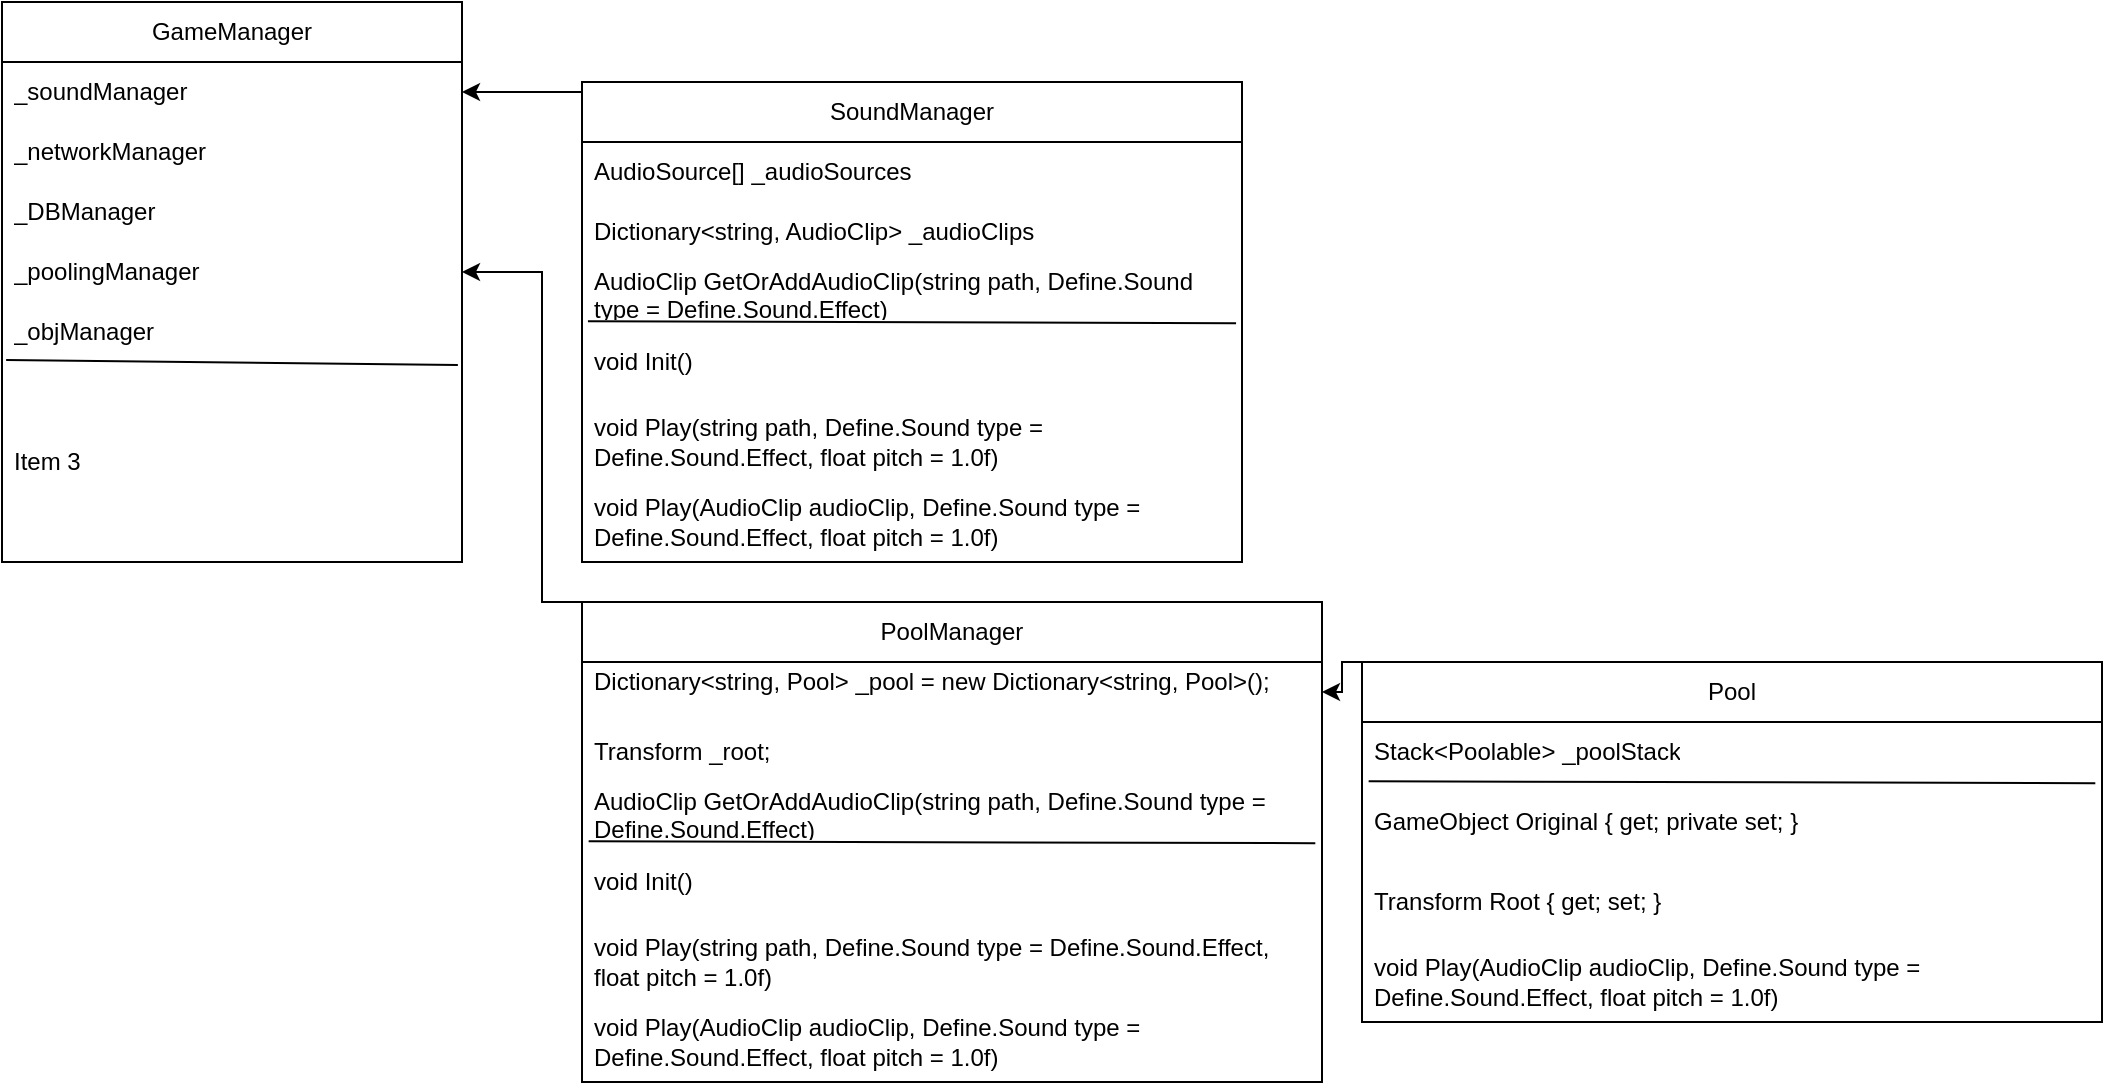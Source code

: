 <mxfile version="21.0.6" type="github">
  <diagram id="C5RBs43oDa-KdzZeNtuy" name="Page-1">
    <mxGraphModel dx="1105" dy="2907" grid="1" gridSize="10" guides="1" tooltips="1" connect="1" arrows="1" fold="1" page="1" pageScale="1" pageWidth="827" pageHeight="1169" math="0" shadow="0">
      <root>
        <mxCell id="WIyWlLk6GJQsqaUBKTNV-0" />
        <mxCell id="WIyWlLk6GJQsqaUBKTNV-1" parent="WIyWlLk6GJQsqaUBKTNV-0" />
        <mxCell id="4SLkQNdMUHOu_BhptTHL-6" value="GameManager" style="swimlane;fontStyle=0;childLayout=stackLayout;horizontal=1;startSize=30;horizontalStack=0;resizeParent=1;resizeParentMax=0;resizeLast=0;collapsible=1;marginBottom=0;whiteSpace=wrap;html=1;fontSize=12;" vertex="1" parent="WIyWlLk6GJQsqaUBKTNV-1">
          <mxGeometry x="350" y="-2250" width="230" height="280" as="geometry">
            <mxRectangle x="280" y="-1100" width="60" height="30" as="alternateBounds" />
          </mxGeometry>
        </mxCell>
        <mxCell id="4SLkQNdMUHOu_BhptTHL-7" value="_soundManager" style="text;strokeColor=none;fillColor=none;align=left;verticalAlign=middle;spacingLeft=4;spacingRight=4;overflow=hidden;points=[[0,0.5],[1,0.5]];portConstraint=eastwest;rotatable=0;whiteSpace=wrap;html=1;" vertex="1" parent="4SLkQNdMUHOu_BhptTHL-6">
          <mxGeometry y="30" width="230" height="30" as="geometry" />
        </mxCell>
        <mxCell id="4SLkQNdMUHOu_BhptTHL-8" value="_networkManager" style="text;strokeColor=none;fillColor=none;align=left;verticalAlign=middle;spacingLeft=4;spacingRight=4;overflow=hidden;points=[[0,0.5],[1,0.5]];portConstraint=eastwest;rotatable=0;whiteSpace=wrap;html=1;" vertex="1" parent="4SLkQNdMUHOu_BhptTHL-6">
          <mxGeometry y="60" width="230" height="30" as="geometry" />
        </mxCell>
        <mxCell id="4SLkQNdMUHOu_BhptTHL-11" value="_DBManager" style="text;strokeColor=none;fillColor=none;align=left;verticalAlign=middle;spacingLeft=4;spacingRight=4;overflow=hidden;points=[[0,0.5],[1,0.5]];portConstraint=eastwest;rotatable=0;whiteSpace=wrap;html=1;" vertex="1" parent="4SLkQNdMUHOu_BhptTHL-6">
          <mxGeometry y="90" width="230" height="30" as="geometry" />
        </mxCell>
        <mxCell id="4SLkQNdMUHOu_BhptTHL-12" value="_poolingManager" style="text;strokeColor=none;fillColor=none;align=left;verticalAlign=middle;spacingLeft=4;spacingRight=4;overflow=hidden;points=[[0,0.5],[1,0.5]];portConstraint=eastwest;rotatable=0;whiteSpace=wrap;html=1;" vertex="1" parent="4SLkQNdMUHOu_BhptTHL-6">
          <mxGeometry y="120" width="230" height="30" as="geometry" />
        </mxCell>
        <mxCell id="4SLkQNdMUHOu_BhptTHL-13" value="_objManager" style="text;strokeColor=none;fillColor=none;align=left;verticalAlign=middle;spacingLeft=4;spacingRight=4;overflow=hidden;points=[[0,0.5],[1,0.5]];portConstraint=eastwest;rotatable=0;whiteSpace=wrap;html=1;" vertex="1" parent="4SLkQNdMUHOu_BhptTHL-6">
          <mxGeometry y="150" width="230" height="30" as="geometry" />
        </mxCell>
        <mxCell id="4SLkQNdMUHOu_BhptTHL-9" value="Item 3" style="text;strokeColor=none;fillColor=none;align=left;verticalAlign=middle;spacingLeft=4;spacingRight=4;overflow=hidden;points=[[0,0.5],[1,0.5]];portConstraint=eastwest;rotatable=0;whiteSpace=wrap;html=1;" vertex="1" parent="4SLkQNdMUHOu_BhptTHL-6">
          <mxGeometry y="180" width="230" height="100" as="geometry" />
        </mxCell>
        <mxCell id="4SLkQNdMUHOu_BhptTHL-10" value="" style="endArrow=none;html=1;rounded=0;exitX=0.009;exitY=-0.01;exitDx=0;exitDy=0;exitPerimeter=0;entryX=0.991;entryY=0.015;entryDx=0;entryDy=0;entryPerimeter=0;" edge="1" parent="4SLkQNdMUHOu_BhptTHL-6" source="4SLkQNdMUHOu_BhptTHL-9" target="4SLkQNdMUHOu_BhptTHL-9">
          <mxGeometry width="50" height="50" relative="1" as="geometry">
            <mxPoint x="110" y="60" as="sourcePoint" />
            <mxPoint x="226" y="120" as="targetPoint" />
            <Array as="points" />
          </mxGeometry>
        </mxCell>
        <mxCell id="4SLkQNdMUHOu_BhptTHL-35" style="edgeStyle=orthogonalEdgeStyle;rounded=0;orthogonalLoop=1;jettySize=auto;html=1;exitX=0;exitY=0;exitDx=0;exitDy=0;entryX=1;entryY=0.5;entryDx=0;entryDy=0;" edge="1" parent="WIyWlLk6GJQsqaUBKTNV-1" source="4SLkQNdMUHOu_BhptTHL-14" target="4SLkQNdMUHOu_BhptTHL-7">
          <mxGeometry relative="1" as="geometry">
            <Array as="points">
              <mxPoint x="640" y="-2205" />
            </Array>
          </mxGeometry>
        </mxCell>
        <mxCell id="4SLkQNdMUHOu_BhptTHL-14" value="SoundManager" style="swimlane;fontStyle=0;childLayout=stackLayout;horizontal=1;startSize=30;horizontalStack=0;resizeParent=1;resizeParentMax=0;resizeLast=0;collapsible=1;marginBottom=0;whiteSpace=wrap;html=1;fontSize=12;" vertex="1" parent="WIyWlLk6GJQsqaUBKTNV-1">
          <mxGeometry x="640" y="-2210" width="330" height="240" as="geometry">
            <mxRectangle x="280" y="-1100" width="60" height="30" as="alternateBounds" />
          </mxGeometry>
        </mxCell>
        <mxCell id="4SLkQNdMUHOu_BhptTHL-18" value="AudioSource[] _audioSources&amp;nbsp;" style="text;strokeColor=none;fillColor=none;align=left;verticalAlign=middle;spacingLeft=4;spacingRight=4;overflow=hidden;points=[[0,0.5],[1,0.5]];portConstraint=eastwest;rotatable=0;whiteSpace=wrap;html=1;" vertex="1" parent="4SLkQNdMUHOu_BhptTHL-14">
          <mxGeometry y="30" width="330" height="30" as="geometry" />
        </mxCell>
        <mxCell id="4SLkQNdMUHOu_BhptTHL-19" value="Dictionary&amp;lt;string, AudioClip&amp;gt; _audioClips&amp;nbsp;" style="text;strokeColor=none;fillColor=none;align=left;verticalAlign=middle;spacingLeft=4;spacingRight=4;overflow=hidden;points=[[0,0.5],[1,0.5]];portConstraint=eastwest;rotatable=0;whiteSpace=wrap;html=1;" vertex="1" parent="4SLkQNdMUHOu_BhptTHL-14">
          <mxGeometry y="60" width="330" height="30" as="geometry" />
        </mxCell>
        <mxCell id="4SLkQNdMUHOu_BhptTHL-37" value="AudioClip GetOrAddAudioClip(string path, Define.Sound type = Define.Sound.Effect)" style="text;strokeColor=none;fillColor=none;align=left;verticalAlign=middle;spacingLeft=4;spacingRight=4;overflow=hidden;points=[[0,0.5],[1,0.5]];portConstraint=eastwest;rotatable=0;whiteSpace=wrap;html=1;" vertex="1" parent="4SLkQNdMUHOu_BhptTHL-14">
          <mxGeometry y="90" width="330" height="30" as="geometry" />
        </mxCell>
        <mxCell id="4SLkQNdMUHOu_BhptTHL-20" value="void Init()" style="text;strokeColor=none;fillColor=none;align=left;verticalAlign=middle;spacingLeft=4;spacingRight=4;overflow=hidden;points=[[0,0.5],[1,0.5]];portConstraint=eastwest;rotatable=0;whiteSpace=wrap;html=1;" vertex="1" parent="4SLkQNdMUHOu_BhptTHL-14">
          <mxGeometry y="120" width="330" height="40" as="geometry" />
        </mxCell>
        <mxCell id="4SLkQNdMUHOu_BhptTHL-21" value="" style="endArrow=none;html=1;rounded=0;exitX=0.009;exitY=-0.01;exitDx=0;exitDy=0;exitPerimeter=0;entryX=0.991;entryY=0.015;entryDx=0;entryDy=0;entryPerimeter=0;" edge="1" parent="4SLkQNdMUHOu_BhptTHL-14" source="4SLkQNdMUHOu_BhptTHL-20" target="4SLkQNdMUHOu_BhptTHL-20">
          <mxGeometry width="50" height="50" relative="1" as="geometry">
            <mxPoint x="110" y="60" as="sourcePoint" />
            <mxPoint x="226" y="120" as="targetPoint" />
            <Array as="points" />
          </mxGeometry>
        </mxCell>
        <mxCell id="4SLkQNdMUHOu_BhptTHL-26" value="void Play(string path, Define.Sound type = Define.Sound.Effect, float pitch = 1.0f)" style="text;strokeColor=none;fillColor=none;align=left;verticalAlign=middle;spacingLeft=4;spacingRight=4;overflow=hidden;points=[[0,0.5],[1,0.5]];portConstraint=eastwest;rotatable=0;whiteSpace=wrap;html=1;" vertex="1" parent="4SLkQNdMUHOu_BhptTHL-14">
          <mxGeometry y="160" width="330" height="40" as="geometry" />
        </mxCell>
        <mxCell id="4SLkQNdMUHOu_BhptTHL-36" value="void Play(AudioClip audioClip, Define.Sound type = Define.Sound.Effect, float pitch = 1.0f)" style="text;strokeColor=none;fillColor=none;align=left;verticalAlign=middle;spacingLeft=4;spacingRight=4;overflow=hidden;points=[[0,0.5],[1,0.5]];portConstraint=eastwest;rotatable=0;whiteSpace=wrap;html=1;" vertex="1" parent="4SLkQNdMUHOu_BhptTHL-14">
          <mxGeometry y="200" width="330" height="40" as="geometry" />
        </mxCell>
        <mxCell id="4SLkQNdMUHOu_BhptTHL-55" style="edgeStyle=orthogonalEdgeStyle;rounded=0;orthogonalLoop=1;jettySize=auto;html=1;exitX=0;exitY=0;exitDx=0;exitDy=0;entryX=1;entryY=0.5;entryDx=0;entryDy=0;" edge="1" parent="WIyWlLk6GJQsqaUBKTNV-1" source="4SLkQNdMUHOu_BhptTHL-38" target="4SLkQNdMUHOu_BhptTHL-12">
          <mxGeometry relative="1" as="geometry">
            <Array as="points">
              <mxPoint x="620" y="-1950" />
              <mxPoint x="620" y="-2115" />
            </Array>
          </mxGeometry>
        </mxCell>
        <mxCell id="4SLkQNdMUHOu_BhptTHL-38" value="PoolManager" style="swimlane;fontStyle=0;childLayout=stackLayout;horizontal=1;startSize=30;horizontalStack=0;resizeParent=1;resizeParentMax=0;resizeLast=0;collapsible=1;marginBottom=0;whiteSpace=wrap;html=1;fontSize=12;" vertex="1" parent="WIyWlLk6GJQsqaUBKTNV-1">
          <mxGeometry x="640" y="-1950" width="370" height="240" as="geometry">
            <mxRectangle x="280" y="-1100" width="60" height="30" as="alternateBounds" />
          </mxGeometry>
        </mxCell>
        <mxCell id="4SLkQNdMUHOu_BhptTHL-39" value="&lt;div&gt;Dictionary&amp;lt;string, Pool&amp;gt; _pool = new Dictionary&amp;lt;string, Pool&amp;gt;();&lt;/div&gt;&lt;div&gt;&lt;br&gt;&lt;/div&gt;" style="text;strokeColor=none;fillColor=none;align=left;verticalAlign=middle;spacingLeft=4;spacingRight=4;overflow=hidden;points=[[0,0.5],[1,0.5]];portConstraint=eastwest;rotatable=0;whiteSpace=wrap;html=1;" vertex="1" parent="4SLkQNdMUHOu_BhptTHL-38">
          <mxGeometry y="30" width="370" height="30" as="geometry" />
        </mxCell>
        <mxCell id="4SLkQNdMUHOu_BhptTHL-40" value="Transform _root;" style="text;strokeColor=none;fillColor=none;align=left;verticalAlign=middle;spacingLeft=4;spacingRight=4;overflow=hidden;points=[[0,0.5],[1,0.5]];portConstraint=eastwest;rotatable=0;whiteSpace=wrap;html=1;" vertex="1" parent="4SLkQNdMUHOu_BhptTHL-38">
          <mxGeometry y="60" width="370" height="30" as="geometry" />
        </mxCell>
        <mxCell id="4SLkQNdMUHOu_BhptTHL-41" value="AudioClip GetOrAddAudioClip(string path, Define.Sound type = Define.Sound.Effect)" style="text;strokeColor=none;fillColor=none;align=left;verticalAlign=middle;spacingLeft=4;spacingRight=4;overflow=hidden;points=[[0,0.5],[1,0.5]];portConstraint=eastwest;rotatable=0;whiteSpace=wrap;html=1;" vertex="1" parent="4SLkQNdMUHOu_BhptTHL-38">
          <mxGeometry y="90" width="370" height="30" as="geometry" />
        </mxCell>
        <mxCell id="4SLkQNdMUHOu_BhptTHL-42" value="void Init()" style="text;strokeColor=none;fillColor=none;align=left;verticalAlign=middle;spacingLeft=4;spacingRight=4;overflow=hidden;points=[[0,0.5],[1,0.5]];portConstraint=eastwest;rotatable=0;whiteSpace=wrap;html=1;" vertex="1" parent="4SLkQNdMUHOu_BhptTHL-38">
          <mxGeometry y="120" width="370" height="40" as="geometry" />
        </mxCell>
        <mxCell id="4SLkQNdMUHOu_BhptTHL-43" value="" style="endArrow=none;html=1;rounded=0;exitX=0.009;exitY=-0.01;exitDx=0;exitDy=0;exitPerimeter=0;entryX=0.991;entryY=0.015;entryDx=0;entryDy=0;entryPerimeter=0;" edge="1" parent="4SLkQNdMUHOu_BhptTHL-38" source="4SLkQNdMUHOu_BhptTHL-42" target="4SLkQNdMUHOu_BhptTHL-42">
          <mxGeometry width="50" height="50" relative="1" as="geometry">
            <mxPoint x="110" y="60" as="sourcePoint" />
            <mxPoint x="226" y="120" as="targetPoint" />
            <Array as="points" />
          </mxGeometry>
        </mxCell>
        <mxCell id="4SLkQNdMUHOu_BhptTHL-44" value="void Play(string path, Define.Sound type = Define.Sound.Effect, float pitch = 1.0f)" style="text;strokeColor=none;fillColor=none;align=left;verticalAlign=middle;spacingLeft=4;spacingRight=4;overflow=hidden;points=[[0,0.5],[1,0.5]];portConstraint=eastwest;rotatable=0;whiteSpace=wrap;html=1;" vertex="1" parent="4SLkQNdMUHOu_BhptTHL-38">
          <mxGeometry y="160" width="370" height="40" as="geometry" />
        </mxCell>
        <mxCell id="4SLkQNdMUHOu_BhptTHL-45" value="void Play(AudioClip audioClip, Define.Sound type = Define.Sound.Effect, float pitch = 1.0f)" style="text;strokeColor=none;fillColor=none;align=left;verticalAlign=middle;spacingLeft=4;spacingRight=4;overflow=hidden;points=[[0,0.5],[1,0.5]];portConstraint=eastwest;rotatable=0;whiteSpace=wrap;html=1;" vertex="1" parent="4SLkQNdMUHOu_BhptTHL-38">
          <mxGeometry y="200" width="370" height="40" as="geometry" />
        </mxCell>
        <mxCell id="4SLkQNdMUHOu_BhptTHL-54" style="edgeStyle=orthogonalEdgeStyle;rounded=0;orthogonalLoop=1;jettySize=auto;html=1;exitX=0;exitY=0;exitDx=0;exitDy=0;entryX=1;entryY=0.5;entryDx=0;entryDy=0;" edge="1" parent="WIyWlLk6GJQsqaUBKTNV-1" source="4SLkQNdMUHOu_BhptTHL-46" target="4SLkQNdMUHOu_BhptTHL-39">
          <mxGeometry relative="1" as="geometry">
            <Array as="points">
              <mxPoint x="1020" y="-1920" />
              <mxPoint x="1020" y="-1905" />
            </Array>
          </mxGeometry>
        </mxCell>
        <mxCell id="4SLkQNdMUHOu_BhptTHL-46" value="Pool" style="swimlane;fontStyle=0;childLayout=stackLayout;horizontal=1;startSize=30;horizontalStack=0;resizeParent=1;resizeParentMax=0;resizeLast=0;collapsible=1;marginBottom=0;whiteSpace=wrap;html=1;fontSize=12;" vertex="1" parent="WIyWlLk6GJQsqaUBKTNV-1">
          <mxGeometry x="1030" y="-1920" width="370" height="180" as="geometry">
            <mxRectangle x="280" y="-1100" width="60" height="30" as="alternateBounds" />
          </mxGeometry>
        </mxCell>
        <mxCell id="4SLkQNdMUHOu_BhptTHL-47" value="&lt;div&gt;Stack&amp;lt;Poolable&amp;gt; _poolStack&lt;br&gt;&lt;/div&gt;" style="text;strokeColor=none;fillColor=none;align=left;verticalAlign=middle;spacingLeft=4;spacingRight=4;overflow=hidden;points=[[0,0.5],[1,0.5]];portConstraint=eastwest;rotatable=0;whiteSpace=wrap;html=1;" vertex="1" parent="4SLkQNdMUHOu_BhptTHL-46">
          <mxGeometry y="30" width="370" height="30" as="geometry" />
        </mxCell>
        <mxCell id="4SLkQNdMUHOu_BhptTHL-50" value="GameObject Original { get; private set; }" style="text;strokeColor=none;fillColor=none;align=left;verticalAlign=middle;spacingLeft=4;spacingRight=4;overflow=hidden;points=[[0,0.5],[1,0.5]];portConstraint=eastwest;rotatable=0;whiteSpace=wrap;html=1;" vertex="1" parent="4SLkQNdMUHOu_BhptTHL-46">
          <mxGeometry y="60" width="370" height="40" as="geometry" />
        </mxCell>
        <mxCell id="4SLkQNdMUHOu_BhptTHL-51" value="" style="endArrow=none;html=1;rounded=0;exitX=0.009;exitY=-0.01;exitDx=0;exitDy=0;exitPerimeter=0;entryX=0.991;entryY=0.015;entryDx=0;entryDy=0;entryPerimeter=0;" edge="1" parent="4SLkQNdMUHOu_BhptTHL-46" source="4SLkQNdMUHOu_BhptTHL-50" target="4SLkQNdMUHOu_BhptTHL-50">
          <mxGeometry width="50" height="50" relative="1" as="geometry">
            <mxPoint x="110" y="60" as="sourcePoint" />
            <mxPoint x="226" y="120" as="targetPoint" />
            <Array as="points" />
          </mxGeometry>
        </mxCell>
        <mxCell id="4SLkQNdMUHOu_BhptTHL-52" value="Transform Root { get; set; }" style="text;strokeColor=none;fillColor=none;align=left;verticalAlign=middle;spacingLeft=4;spacingRight=4;overflow=hidden;points=[[0,0.5],[1,0.5]];portConstraint=eastwest;rotatable=0;whiteSpace=wrap;html=1;" vertex="1" parent="4SLkQNdMUHOu_BhptTHL-46">
          <mxGeometry y="100" width="370" height="40" as="geometry" />
        </mxCell>
        <mxCell id="4SLkQNdMUHOu_BhptTHL-53" value="void Play(AudioClip audioClip, Define.Sound type = Define.Sound.Effect, float pitch = 1.0f)" style="text;strokeColor=none;fillColor=none;align=left;verticalAlign=middle;spacingLeft=4;spacingRight=4;overflow=hidden;points=[[0,0.5],[1,0.5]];portConstraint=eastwest;rotatable=0;whiteSpace=wrap;html=1;" vertex="1" parent="4SLkQNdMUHOu_BhptTHL-46">
          <mxGeometry y="140" width="370" height="40" as="geometry" />
        </mxCell>
      </root>
    </mxGraphModel>
  </diagram>
</mxfile>
